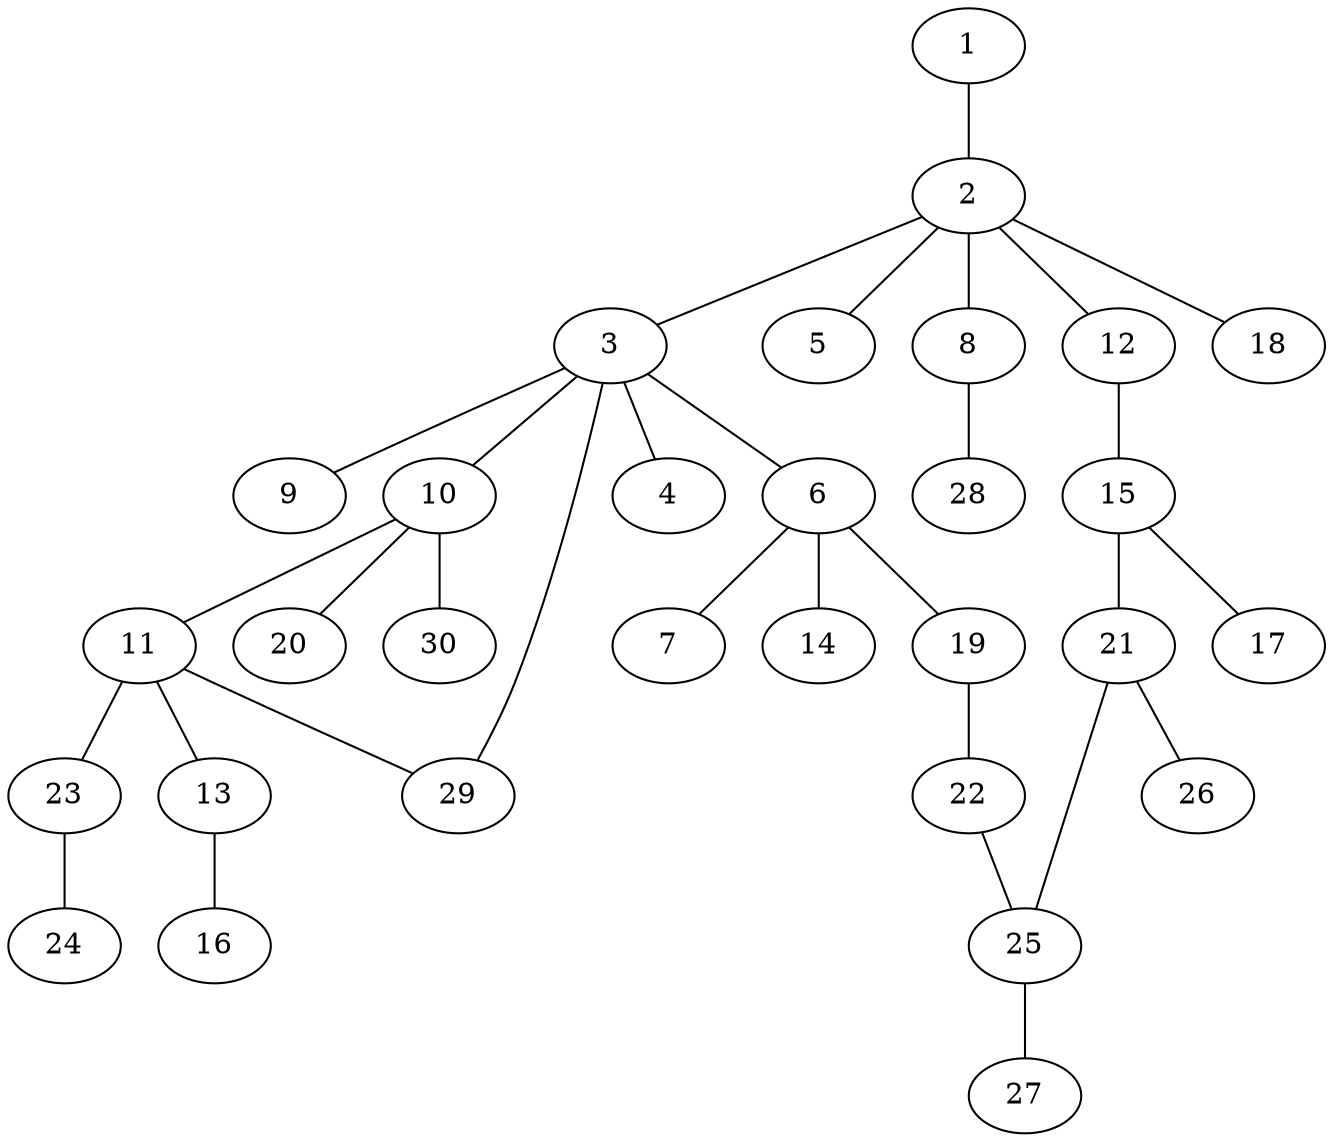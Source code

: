 graph graphname {1--2
2--3
2--5
2--8
2--12
2--18
3--4
3--6
3--9
3--10
3--29
6--7
6--14
6--19
8--28
10--11
10--20
10--30
11--13
11--23
11--29
12--15
13--16
15--17
15--21
19--22
21--25
21--26
22--25
23--24
25--27
}